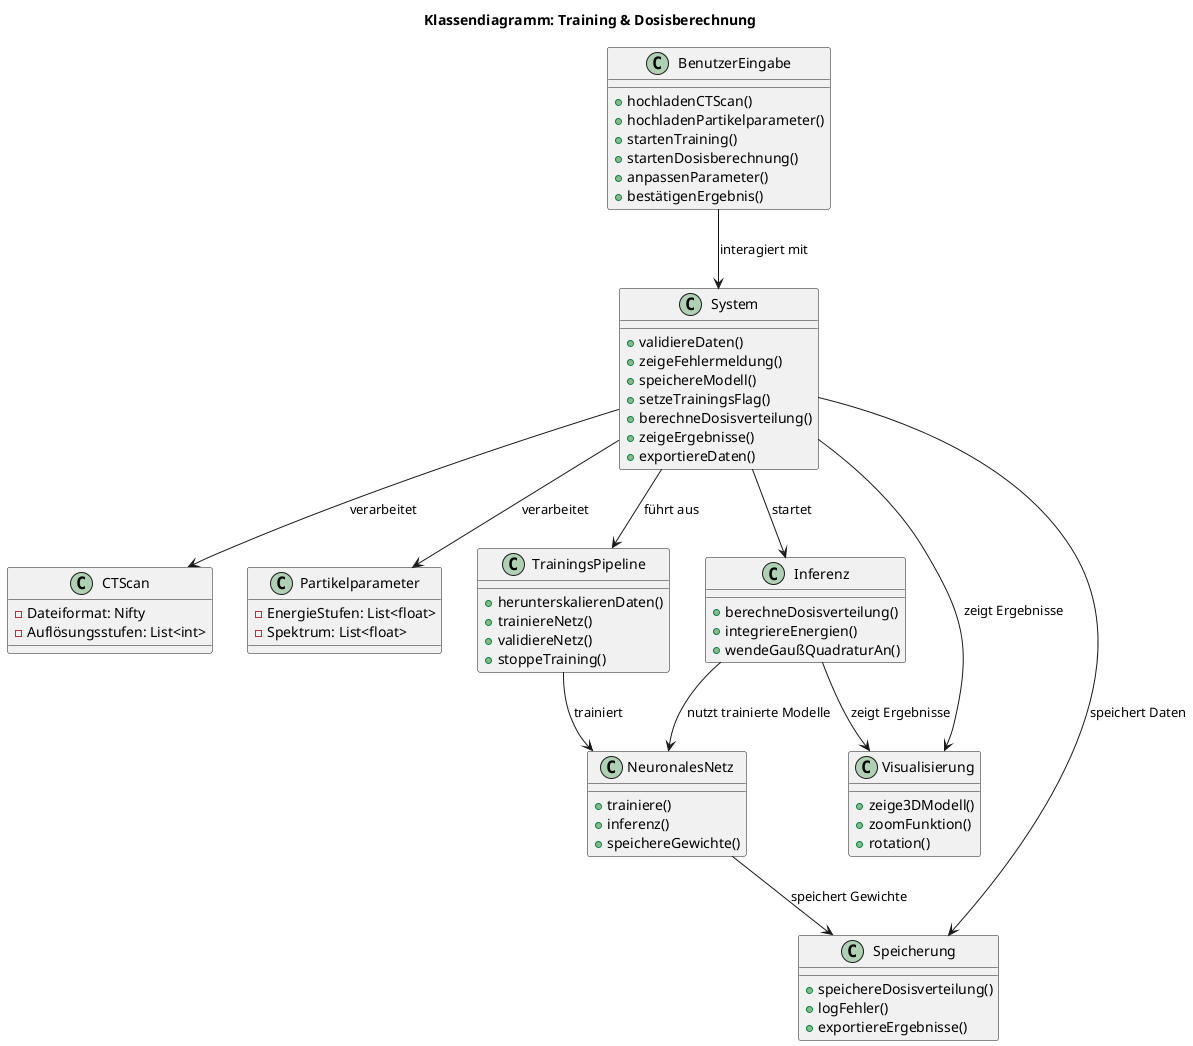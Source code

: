 @startuml
title Klassendiagramm: Training & Dosisberechnung

class BenutzerEingabe {
  +hochladenCTScan()
  +hochladenPartikelparameter()
  +startenTraining()
  +startenDosisberechnung()
  +anpassenParameter()
  +bestätigenErgebnis()
}

class System {
  +validiereDaten()
  +zeigeFehlermeldung()
  +speichereModell()
  +setzeTrainingsFlag()
  +berechneDosisverteilung()
  +zeigeErgebnisse()
  +exportiereDaten()
}

class CTScan {
  -Dateiformat: Nifty
  -Auflösungsstufen: List<int>
}

class Partikelparameter {
  -EnergieStufen: List<float>
  -Spektrum: List<float>
}

class TrainingsPipeline {
  +herunterskalierenDaten()
  +trainiereNetz()
  +validiereNetz()
  +stoppeTraining()
}

class NeuronalesNetz {
  +trainiere()
  +inferenz()
  +speichereGewichte()
}

class Inferenz {
  +berechneDosisverteilung()
  +integriereEnergien()
  +wendeGaußQuadraturAn()
}

class Visualisierung {
  +zeige3DModell()
  +zoomFunktion()
  +rotation()
}

class Speicherung {
  +speichereDosisverteilung()
  +logFehler()
  +exportiereErgebnisse()
}

BenutzerEingabe --> System : interagiert mit
System --> CTScan : verarbeitet
System --> Partikelparameter : verarbeitet
System --> TrainingsPipeline : führt aus
TrainingsPipeline --> NeuronalesNetz : trainiert
NeuronalesNetz --> Speicherung : speichert Gewichte
System --> Inferenz : startet
Inferenz --> NeuronalesNetz : nutzt trainierte Modelle
Inferenz --> Visualisierung : zeigt Ergebnisse
System --> Speicherung : speichert Daten
System --> Visualisierung : zeigt Ergebnisse

@enduml
